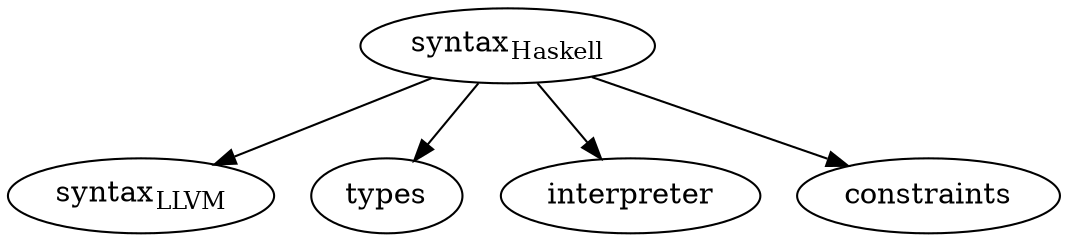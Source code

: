 digraph G {
  syn -> codegen;
  syn -> types;
  syn -> interp;
  syn -> constraints;

  syn [label=<syntax<SUB>Haskell</SUB>>];
  codegen [label=<syntax<SUB>LLVM</SUB>>];
  types [label=<types>];
  interp [label=<interpreter>];
  constraints [label=<constraints>];
}
